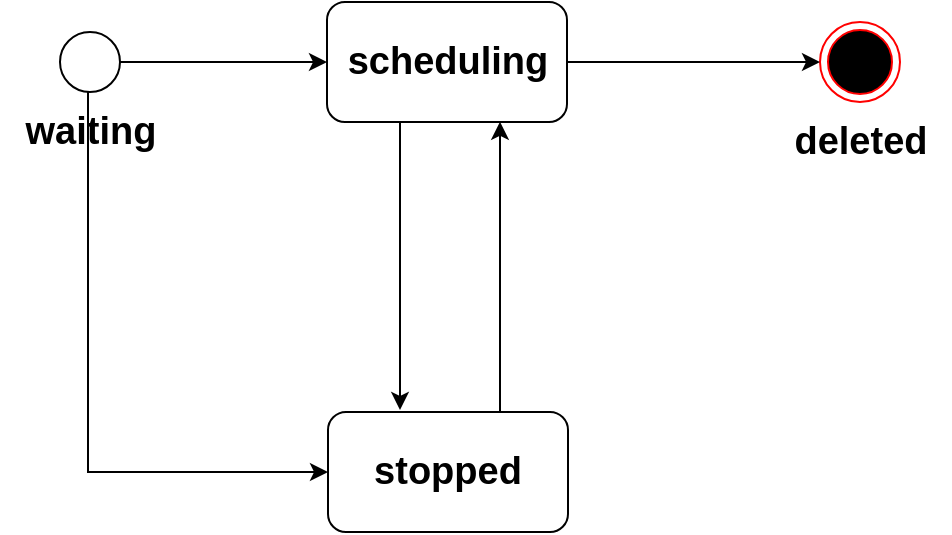 <mxfile version="21.5.1" type="github">
  <diagram name="第 1 页" id="mZvUaVm5JphhHqyW1R5l">
    <mxGraphModel dx="1060" dy="508" grid="1" gridSize="10" guides="1" tooltips="1" connect="1" arrows="1" fold="1" page="1" pageScale="1" pageWidth="827" pageHeight="1169" math="0" shadow="0">
      <root>
        <mxCell id="0" />
        <mxCell id="1" parent="0" />
        <mxCell id="l__52ShAVAdqD3ST6Q2m-1" value="" style="ellipse;html=1;shape=endState;fillColor=#000000;strokeColor=#ff0000;" vertex="1" parent="1">
          <mxGeometry x="540" y="115" width="40" height="40" as="geometry" />
        </mxCell>
        <mxCell id="l__52ShAVAdqD3ST6Q2m-9" style="edgeStyle=orthogonalEdgeStyle;rounded=0;orthogonalLoop=1;jettySize=auto;html=1;entryX=0;entryY=0.5;entryDx=0;entryDy=0;" edge="1" parent="1" source="l__52ShAVAdqD3ST6Q2m-2" target="l__52ShAVAdqD3ST6Q2m-1">
          <mxGeometry relative="1" as="geometry" />
        </mxCell>
        <mxCell id="l__52ShAVAdqD3ST6Q2m-10" style="edgeStyle=orthogonalEdgeStyle;rounded=0;orthogonalLoop=1;jettySize=auto;html=1;entryX=0.308;entryY=-0.017;entryDx=0;entryDy=0;entryPerimeter=0;" edge="1" parent="1" target="l__52ShAVAdqD3ST6Q2m-3">
          <mxGeometry relative="1" as="geometry">
            <mxPoint x="330" y="165" as="sourcePoint" />
            <mxPoint x="330" y="300" as="targetPoint" />
            <Array as="points">
              <mxPoint x="330" y="309" />
            </Array>
          </mxGeometry>
        </mxCell>
        <mxCell id="l__52ShAVAdqD3ST6Q2m-2" value="&lt;b&gt;&lt;font style=&quot;font-size: 19px;&quot;&gt;scheduling&lt;/font&gt;&lt;/b&gt;" style="rounded=1;whiteSpace=wrap;html=1;" vertex="1" parent="1">
          <mxGeometry x="293.5" y="105" width="120" height="60" as="geometry" />
        </mxCell>
        <mxCell id="l__52ShAVAdqD3ST6Q2m-11" style="edgeStyle=orthogonalEdgeStyle;rounded=0;orthogonalLoop=1;jettySize=auto;html=1;entryX=0.723;entryY=0.999;entryDx=0;entryDy=0;entryPerimeter=0;" edge="1" parent="1" target="l__52ShAVAdqD3ST6Q2m-2">
          <mxGeometry relative="1" as="geometry">
            <mxPoint x="360.5" y="310" as="sourcePoint" />
            <mxPoint x="376" y="165" as="targetPoint" />
            <Array as="points">
              <mxPoint x="380" y="310" />
              <mxPoint x="380" y="165" />
            </Array>
          </mxGeometry>
        </mxCell>
        <mxCell id="l__52ShAVAdqD3ST6Q2m-3" value="&lt;b&gt;&lt;font style=&quot;font-size: 19px;&quot;&gt;stopped&lt;/font&gt;&lt;/b&gt;" style="rounded=1;whiteSpace=wrap;html=1;" vertex="1" parent="1">
          <mxGeometry x="294" y="310" width="120" height="60" as="geometry" />
        </mxCell>
        <mxCell id="l__52ShAVAdqD3ST6Q2m-8" style="edgeStyle=orthogonalEdgeStyle;rounded=0;orthogonalLoop=1;jettySize=auto;html=1;entryX=0;entryY=0.5;entryDx=0;entryDy=0;" edge="1" parent="1" source="l__52ShAVAdqD3ST6Q2m-4" target="l__52ShAVAdqD3ST6Q2m-2">
          <mxGeometry relative="1" as="geometry" />
        </mxCell>
        <mxCell id="l__52ShAVAdqD3ST6Q2m-12" style="edgeStyle=elbowEdgeStyle;rounded=0;orthogonalLoop=1;jettySize=auto;html=1;" edge="1" parent="1">
          <mxGeometry relative="1" as="geometry">
            <mxPoint x="294" y="340" as="targetPoint" />
            <mxPoint x="174" y="150.0" as="sourcePoint" />
            <Array as="points">
              <mxPoint x="174" y="257.5" />
            </Array>
          </mxGeometry>
        </mxCell>
        <mxCell id="l__52ShAVAdqD3ST6Q2m-4" value="" style="ellipse;whiteSpace=wrap;html=1;aspect=fixed;" vertex="1" parent="1">
          <mxGeometry x="160" y="120" width="30" height="30" as="geometry" />
        </mxCell>
        <mxCell id="l__52ShAVAdqD3ST6Q2m-6" value="deleted" style="text;html=1;align=center;verticalAlign=middle;resizable=0;points=[];autosize=1;strokeColor=none;fillColor=none;fontStyle=1;fontSize=19;" vertex="1" parent="1">
          <mxGeometry x="515" y="155" width="90" height="40" as="geometry" />
        </mxCell>
        <mxCell id="l__52ShAVAdqD3ST6Q2m-7" value="waiting" style="text;html=1;align=center;verticalAlign=middle;resizable=0;points=[];autosize=1;strokeColor=none;fillColor=none;fontSize=19;fontStyle=1" vertex="1" parent="1">
          <mxGeometry x="130" y="150" width="90" height="40" as="geometry" />
        </mxCell>
      </root>
    </mxGraphModel>
  </diagram>
</mxfile>
